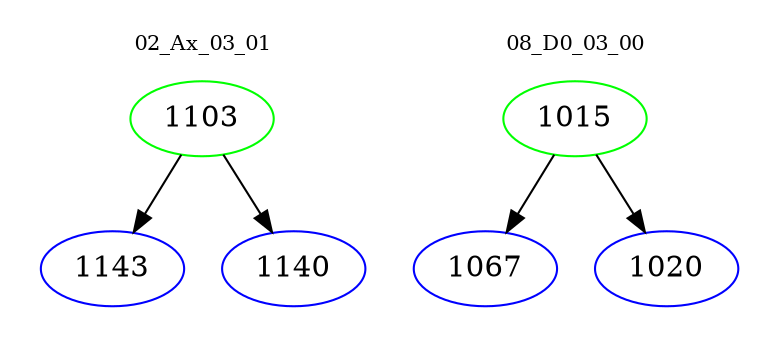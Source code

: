 digraph{
subgraph cluster_0 {
color = white
label = "02_Ax_03_01";
fontsize=10;
T0_1103 [label="1103", color="green"]
T0_1103 -> T0_1143 [color="black"]
T0_1143 [label="1143", color="blue"]
T0_1103 -> T0_1140 [color="black"]
T0_1140 [label="1140", color="blue"]
}
subgraph cluster_1 {
color = white
label = "08_D0_03_00";
fontsize=10;
T1_1015 [label="1015", color="green"]
T1_1015 -> T1_1067 [color="black"]
T1_1067 [label="1067", color="blue"]
T1_1015 -> T1_1020 [color="black"]
T1_1020 [label="1020", color="blue"]
}
}

